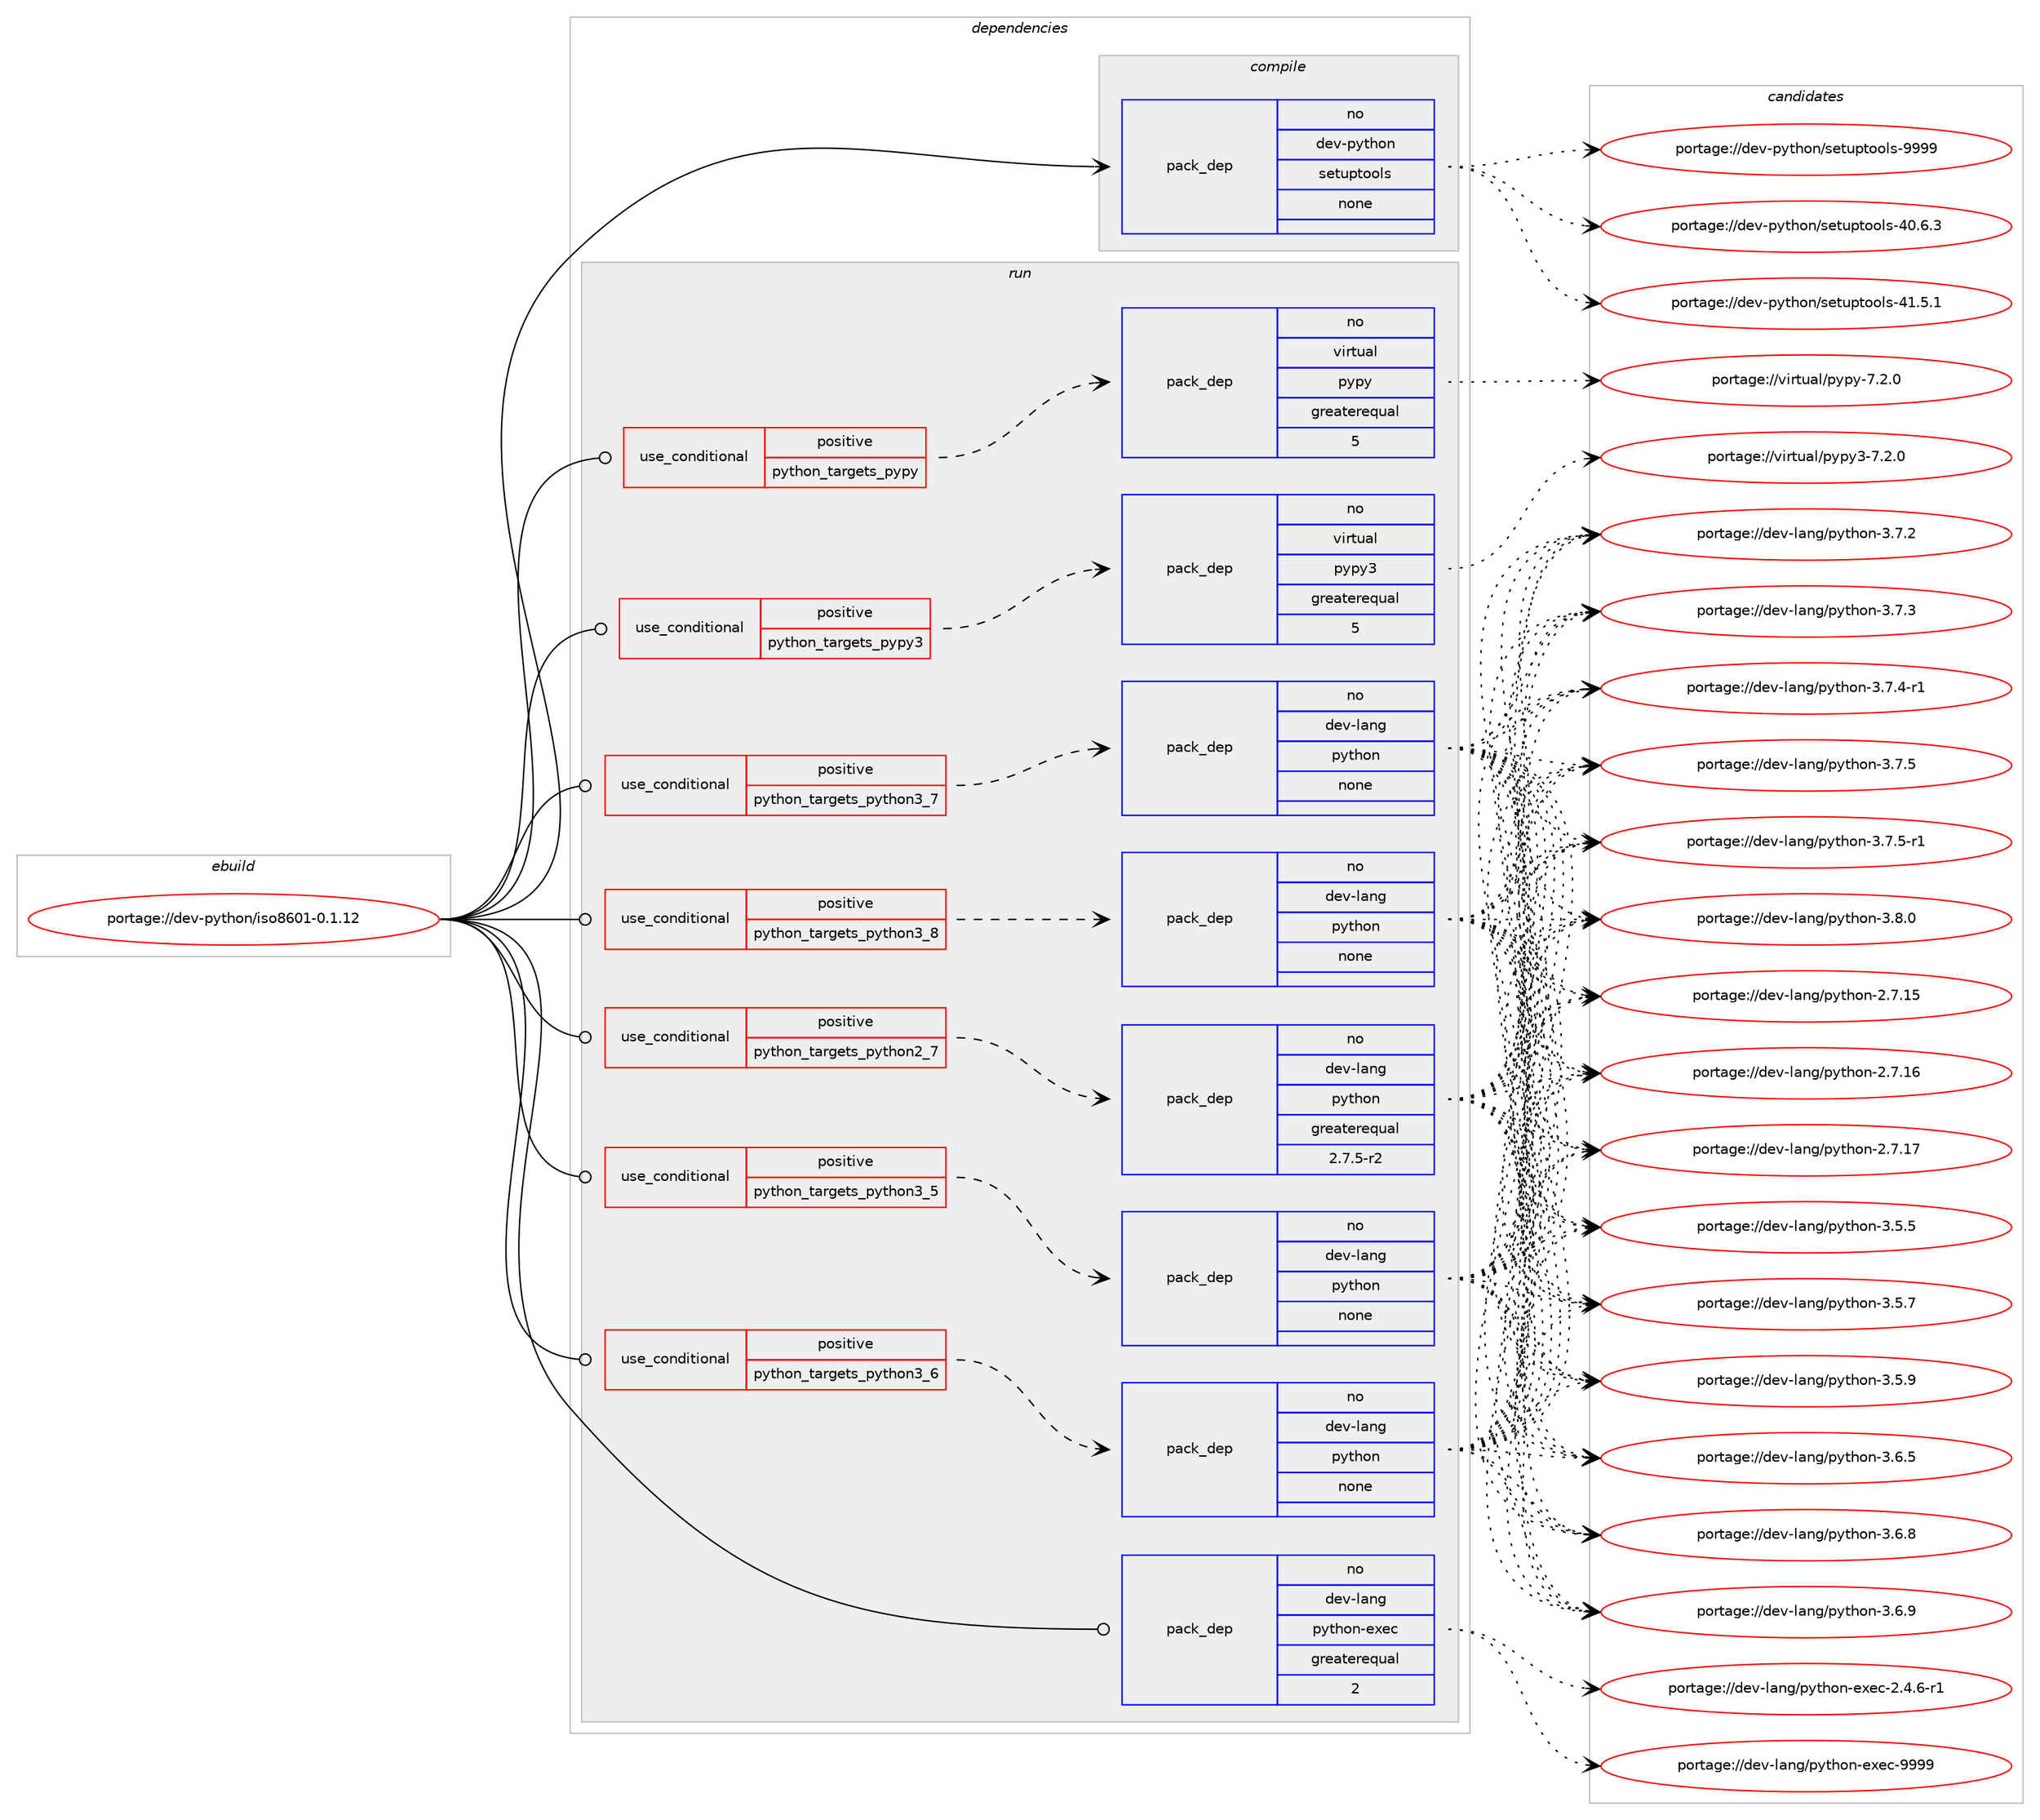 digraph prolog {

# *************
# Graph options
# *************

newrank=true;
concentrate=true;
compound=true;
graph [rankdir=LR,fontname=Helvetica,fontsize=10,ranksep=1.5];#, ranksep=2.5, nodesep=0.2];
edge  [arrowhead=vee];
node  [fontname=Helvetica,fontsize=10];

# **********
# The ebuild
# **********

subgraph cluster_leftcol {
color=gray;
rank=same;
label=<<i>ebuild</i>>;
id [label="portage://dev-python/iso8601-0.1.12", color=red, width=4, href="../dev-python/iso8601-0.1.12.svg"];
}

# ****************
# The dependencies
# ****************

subgraph cluster_midcol {
color=gray;
label=<<i>dependencies</i>>;
subgraph cluster_compile {
fillcolor="#eeeeee";
style=filled;
label=<<i>compile</i>>;
subgraph pack111367 {
dependency145032 [label=<<TABLE BORDER="0" CELLBORDER="1" CELLSPACING="0" CELLPADDING="4" WIDTH="220"><TR><TD ROWSPAN="6" CELLPADDING="30">pack_dep</TD></TR><TR><TD WIDTH="110">no</TD></TR><TR><TD>dev-python</TD></TR><TR><TD>setuptools</TD></TR><TR><TD>none</TD></TR><TR><TD></TD></TR></TABLE>>, shape=none, color=blue];
}
id:e -> dependency145032:w [weight=20,style="solid",arrowhead="vee"];
}
subgraph cluster_compileandrun {
fillcolor="#eeeeee";
style=filled;
label=<<i>compile and run</i>>;
}
subgraph cluster_run {
fillcolor="#eeeeee";
style=filled;
label=<<i>run</i>>;
subgraph cond30345 {
dependency145033 [label=<<TABLE BORDER="0" CELLBORDER="1" CELLSPACING="0" CELLPADDING="4"><TR><TD ROWSPAN="3" CELLPADDING="10">use_conditional</TD></TR><TR><TD>positive</TD></TR><TR><TD>python_targets_pypy</TD></TR></TABLE>>, shape=none, color=red];
subgraph pack111368 {
dependency145034 [label=<<TABLE BORDER="0" CELLBORDER="1" CELLSPACING="0" CELLPADDING="4" WIDTH="220"><TR><TD ROWSPAN="6" CELLPADDING="30">pack_dep</TD></TR><TR><TD WIDTH="110">no</TD></TR><TR><TD>virtual</TD></TR><TR><TD>pypy</TD></TR><TR><TD>greaterequal</TD></TR><TR><TD>5</TD></TR></TABLE>>, shape=none, color=blue];
}
dependency145033:e -> dependency145034:w [weight=20,style="dashed",arrowhead="vee"];
}
id:e -> dependency145033:w [weight=20,style="solid",arrowhead="odot"];
subgraph cond30346 {
dependency145035 [label=<<TABLE BORDER="0" CELLBORDER="1" CELLSPACING="0" CELLPADDING="4"><TR><TD ROWSPAN="3" CELLPADDING="10">use_conditional</TD></TR><TR><TD>positive</TD></TR><TR><TD>python_targets_pypy3</TD></TR></TABLE>>, shape=none, color=red];
subgraph pack111369 {
dependency145036 [label=<<TABLE BORDER="0" CELLBORDER="1" CELLSPACING="0" CELLPADDING="4" WIDTH="220"><TR><TD ROWSPAN="6" CELLPADDING="30">pack_dep</TD></TR><TR><TD WIDTH="110">no</TD></TR><TR><TD>virtual</TD></TR><TR><TD>pypy3</TD></TR><TR><TD>greaterequal</TD></TR><TR><TD>5</TD></TR></TABLE>>, shape=none, color=blue];
}
dependency145035:e -> dependency145036:w [weight=20,style="dashed",arrowhead="vee"];
}
id:e -> dependency145035:w [weight=20,style="solid",arrowhead="odot"];
subgraph cond30347 {
dependency145037 [label=<<TABLE BORDER="0" CELLBORDER="1" CELLSPACING="0" CELLPADDING="4"><TR><TD ROWSPAN="3" CELLPADDING="10">use_conditional</TD></TR><TR><TD>positive</TD></TR><TR><TD>python_targets_python2_7</TD></TR></TABLE>>, shape=none, color=red];
subgraph pack111370 {
dependency145038 [label=<<TABLE BORDER="0" CELLBORDER="1" CELLSPACING="0" CELLPADDING="4" WIDTH="220"><TR><TD ROWSPAN="6" CELLPADDING="30">pack_dep</TD></TR><TR><TD WIDTH="110">no</TD></TR><TR><TD>dev-lang</TD></TR><TR><TD>python</TD></TR><TR><TD>greaterequal</TD></TR><TR><TD>2.7.5-r2</TD></TR></TABLE>>, shape=none, color=blue];
}
dependency145037:e -> dependency145038:w [weight=20,style="dashed",arrowhead="vee"];
}
id:e -> dependency145037:w [weight=20,style="solid",arrowhead="odot"];
subgraph cond30348 {
dependency145039 [label=<<TABLE BORDER="0" CELLBORDER="1" CELLSPACING="0" CELLPADDING="4"><TR><TD ROWSPAN="3" CELLPADDING="10">use_conditional</TD></TR><TR><TD>positive</TD></TR><TR><TD>python_targets_python3_5</TD></TR></TABLE>>, shape=none, color=red];
subgraph pack111371 {
dependency145040 [label=<<TABLE BORDER="0" CELLBORDER="1" CELLSPACING="0" CELLPADDING="4" WIDTH="220"><TR><TD ROWSPAN="6" CELLPADDING="30">pack_dep</TD></TR><TR><TD WIDTH="110">no</TD></TR><TR><TD>dev-lang</TD></TR><TR><TD>python</TD></TR><TR><TD>none</TD></TR><TR><TD></TD></TR></TABLE>>, shape=none, color=blue];
}
dependency145039:e -> dependency145040:w [weight=20,style="dashed",arrowhead="vee"];
}
id:e -> dependency145039:w [weight=20,style="solid",arrowhead="odot"];
subgraph cond30349 {
dependency145041 [label=<<TABLE BORDER="0" CELLBORDER="1" CELLSPACING="0" CELLPADDING="4"><TR><TD ROWSPAN="3" CELLPADDING="10">use_conditional</TD></TR><TR><TD>positive</TD></TR><TR><TD>python_targets_python3_6</TD></TR></TABLE>>, shape=none, color=red];
subgraph pack111372 {
dependency145042 [label=<<TABLE BORDER="0" CELLBORDER="1" CELLSPACING="0" CELLPADDING="4" WIDTH="220"><TR><TD ROWSPAN="6" CELLPADDING="30">pack_dep</TD></TR><TR><TD WIDTH="110">no</TD></TR><TR><TD>dev-lang</TD></TR><TR><TD>python</TD></TR><TR><TD>none</TD></TR><TR><TD></TD></TR></TABLE>>, shape=none, color=blue];
}
dependency145041:e -> dependency145042:w [weight=20,style="dashed",arrowhead="vee"];
}
id:e -> dependency145041:w [weight=20,style="solid",arrowhead="odot"];
subgraph cond30350 {
dependency145043 [label=<<TABLE BORDER="0" CELLBORDER="1" CELLSPACING="0" CELLPADDING="4"><TR><TD ROWSPAN="3" CELLPADDING="10">use_conditional</TD></TR><TR><TD>positive</TD></TR><TR><TD>python_targets_python3_7</TD></TR></TABLE>>, shape=none, color=red];
subgraph pack111373 {
dependency145044 [label=<<TABLE BORDER="0" CELLBORDER="1" CELLSPACING="0" CELLPADDING="4" WIDTH="220"><TR><TD ROWSPAN="6" CELLPADDING="30">pack_dep</TD></TR><TR><TD WIDTH="110">no</TD></TR><TR><TD>dev-lang</TD></TR><TR><TD>python</TD></TR><TR><TD>none</TD></TR><TR><TD></TD></TR></TABLE>>, shape=none, color=blue];
}
dependency145043:e -> dependency145044:w [weight=20,style="dashed",arrowhead="vee"];
}
id:e -> dependency145043:w [weight=20,style="solid",arrowhead="odot"];
subgraph cond30351 {
dependency145045 [label=<<TABLE BORDER="0" CELLBORDER="1" CELLSPACING="0" CELLPADDING="4"><TR><TD ROWSPAN="3" CELLPADDING="10">use_conditional</TD></TR><TR><TD>positive</TD></TR><TR><TD>python_targets_python3_8</TD></TR></TABLE>>, shape=none, color=red];
subgraph pack111374 {
dependency145046 [label=<<TABLE BORDER="0" CELLBORDER="1" CELLSPACING="0" CELLPADDING="4" WIDTH="220"><TR><TD ROWSPAN="6" CELLPADDING="30">pack_dep</TD></TR><TR><TD WIDTH="110">no</TD></TR><TR><TD>dev-lang</TD></TR><TR><TD>python</TD></TR><TR><TD>none</TD></TR><TR><TD></TD></TR></TABLE>>, shape=none, color=blue];
}
dependency145045:e -> dependency145046:w [weight=20,style="dashed",arrowhead="vee"];
}
id:e -> dependency145045:w [weight=20,style="solid",arrowhead="odot"];
subgraph pack111375 {
dependency145047 [label=<<TABLE BORDER="0" CELLBORDER="1" CELLSPACING="0" CELLPADDING="4" WIDTH="220"><TR><TD ROWSPAN="6" CELLPADDING="30">pack_dep</TD></TR><TR><TD WIDTH="110">no</TD></TR><TR><TD>dev-lang</TD></TR><TR><TD>python-exec</TD></TR><TR><TD>greaterequal</TD></TR><TR><TD>2</TD></TR></TABLE>>, shape=none, color=blue];
}
id:e -> dependency145047:w [weight=20,style="solid",arrowhead="odot"];
}
}

# **************
# The candidates
# **************

subgraph cluster_choices {
rank=same;
color=gray;
label=<<i>candidates</i>>;

subgraph choice111367 {
color=black;
nodesep=1;
choiceportage100101118451121211161041111104711510111611711211611111110811545524846544651 [label="portage://dev-python/setuptools-40.6.3", color=red, width=4,href="../dev-python/setuptools-40.6.3.svg"];
choiceportage100101118451121211161041111104711510111611711211611111110811545524946534649 [label="portage://dev-python/setuptools-41.5.1", color=red, width=4,href="../dev-python/setuptools-41.5.1.svg"];
choiceportage10010111845112121116104111110471151011161171121161111111081154557575757 [label="portage://dev-python/setuptools-9999", color=red, width=4,href="../dev-python/setuptools-9999.svg"];
dependency145032:e -> choiceportage100101118451121211161041111104711510111611711211611111110811545524846544651:w [style=dotted,weight="100"];
dependency145032:e -> choiceportage100101118451121211161041111104711510111611711211611111110811545524946534649:w [style=dotted,weight="100"];
dependency145032:e -> choiceportage10010111845112121116104111110471151011161171121161111111081154557575757:w [style=dotted,weight="100"];
}
subgraph choice111368 {
color=black;
nodesep=1;
choiceportage1181051141161179710847112121112121455546504648 [label="portage://virtual/pypy-7.2.0", color=red, width=4,href="../virtual/pypy-7.2.0.svg"];
dependency145034:e -> choiceportage1181051141161179710847112121112121455546504648:w [style=dotted,weight="100"];
}
subgraph choice111369 {
color=black;
nodesep=1;
choiceportage118105114116117971084711212111212151455546504648 [label="portage://virtual/pypy3-7.2.0", color=red, width=4,href="../virtual/pypy3-7.2.0.svg"];
dependency145036:e -> choiceportage118105114116117971084711212111212151455546504648:w [style=dotted,weight="100"];
}
subgraph choice111370 {
color=black;
nodesep=1;
choiceportage10010111845108971101034711212111610411111045504655464953 [label="portage://dev-lang/python-2.7.15", color=red, width=4,href="../dev-lang/python-2.7.15.svg"];
choiceportage10010111845108971101034711212111610411111045504655464954 [label="portage://dev-lang/python-2.7.16", color=red, width=4,href="../dev-lang/python-2.7.16.svg"];
choiceportage10010111845108971101034711212111610411111045504655464955 [label="portage://dev-lang/python-2.7.17", color=red, width=4,href="../dev-lang/python-2.7.17.svg"];
choiceportage100101118451089711010347112121116104111110455146534653 [label="portage://dev-lang/python-3.5.5", color=red, width=4,href="../dev-lang/python-3.5.5.svg"];
choiceportage100101118451089711010347112121116104111110455146534655 [label="portage://dev-lang/python-3.5.7", color=red, width=4,href="../dev-lang/python-3.5.7.svg"];
choiceportage100101118451089711010347112121116104111110455146534657 [label="portage://dev-lang/python-3.5.9", color=red, width=4,href="../dev-lang/python-3.5.9.svg"];
choiceportage100101118451089711010347112121116104111110455146544653 [label="portage://dev-lang/python-3.6.5", color=red, width=4,href="../dev-lang/python-3.6.5.svg"];
choiceportage100101118451089711010347112121116104111110455146544656 [label="portage://dev-lang/python-3.6.8", color=red, width=4,href="../dev-lang/python-3.6.8.svg"];
choiceportage100101118451089711010347112121116104111110455146544657 [label="portage://dev-lang/python-3.6.9", color=red, width=4,href="../dev-lang/python-3.6.9.svg"];
choiceportage100101118451089711010347112121116104111110455146554650 [label="portage://dev-lang/python-3.7.2", color=red, width=4,href="../dev-lang/python-3.7.2.svg"];
choiceportage100101118451089711010347112121116104111110455146554651 [label="portage://dev-lang/python-3.7.3", color=red, width=4,href="../dev-lang/python-3.7.3.svg"];
choiceportage1001011184510897110103471121211161041111104551465546524511449 [label="portage://dev-lang/python-3.7.4-r1", color=red, width=4,href="../dev-lang/python-3.7.4-r1.svg"];
choiceportage100101118451089711010347112121116104111110455146554653 [label="portage://dev-lang/python-3.7.5", color=red, width=4,href="../dev-lang/python-3.7.5.svg"];
choiceportage1001011184510897110103471121211161041111104551465546534511449 [label="portage://dev-lang/python-3.7.5-r1", color=red, width=4,href="../dev-lang/python-3.7.5-r1.svg"];
choiceportage100101118451089711010347112121116104111110455146564648 [label="portage://dev-lang/python-3.8.0", color=red, width=4,href="../dev-lang/python-3.8.0.svg"];
dependency145038:e -> choiceportage10010111845108971101034711212111610411111045504655464953:w [style=dotted,weight="100"];
dependency145038:e -> choiceportage10010111845108971101034711212111610411111045504655464954:w [style=dotted,weight="100"];
dependency145038:e -> choiceportage10010111845108971101034711212111610411111045504655464955:w [style=dotted,weight="100"];
dependency145038:e -> choiceportage100101118451089711010347112121116104111110455146534653:w [style=dotted,weight="100"];
dependency145038:e -> choiceportage100101118451089711010347112121116104111110455146534655:w [style=dotted,weight="100"];
dependency145038:e -> choiceportage100101118451089711010347112121116104111110455146534657:w [style=dotted,weight="100"];
dependency145038:e -> choiceportage100101118451089711010347112121116104111110455146544653:w [style=dotted,weight="100"];
dependency145038:e -> choiceportage100101118451089711010347112121116104111110455146544656:w [style=dotted,weight="100"];
dependency145038:e -> choiceportage100101118451089711010347112121116104111110455146544657:w [style=dotted,weight="100"];
dependency145038:e -> choiceportage100101118451089711010347112121116104111110455146554650:w [style=dotted,weight="100"];
dependency145038:e -> choiceportage100101118451089711010347112121116104111110455146554651:w [style=dotted,weight="100"];
dependency145038:e -> choiceportage1001011184510897110103471121211161041111104551465546524511449:w [style=dotted,weight="100"];
dependency145038:e -> choiceportage100101118451089711010347112121116104111110455146554653:w [style=dotted,weight="100"];
dependency145038:e -> choiceportage1001011184510897110103471121211161041111104551465546534511449:w [style=dotted,weight="100"];
dependency145038:e -> choiceportage100101118451089711010347112121116104111110455146564648:w [style=dotted,weight="100"];
}
subgraph choice111371 {
color=black;
nodesep=1;
choiceportage10010111845108971101034711212111610411111045504655464953 [label="portage://dev-lang/python-2.7.15", color=red, width=4,href="../dev-lang/python-2.7.15.svg"];
choiceportage10010111845108971101034711212111610411111045504655464954 [label="portage://dev-lang/python-2.7.16", color=red, width=4,href="../dev-lang/python-2.7.16.svg"];
choiceportage10010111845108971101034711212111610411111045504655464955 [label="portage://dev-lang/python-2.7.17", color=red, width=4,href="../dev-lang/python-2.7.17.svg"];
choiceportage100101118451089711010347112121116104111110455146534653 [label="portage://dev-lang/python-3.5.5", color=red, width=4,href="../dev-lang/python-3.5.5.svg"];
choiceportage100101118451089711010347112121116104111110455146534655 [label="portage://dev-lang/python-3.5.7", color=red, width=4,href="../dev-lang/python-3.5.7.svg"];
choiceportage100101118451089711010347112121116104111110455146534657 [label="portage://dev-lang/python-3.5.9", color=red, width=4,href="../dev-lang/python-3.5.9.svg"];
choiceportage100101118451089711010347112121116104111110455146544653 [label="portage://dev-lang/python-3.6.5", color=red, width=4,href="../dev-lang/python-3.6.5.svg"];
choiceportage100101118451089711010347112121116104111110455146544656 [label="portage://dev-lang/python-3.6.8", color=red, width=4,href="../dev-lang/python-3.6.8.svg"];
choiceportage100101118451089711010347112121116104111110455146544657 [label="portage://dev-lang/python-3.6.9", color=red, width=4,href="../dev-lang/python-3.6.9.svg"];
choiceportage100101118451089711010347112121116104111110455146554650 [label="portage://dev-lang/python-3.7.2", color=red, width=4,href="../dev-lang/python-3.7.2.svg"];
choiceportage100101118451089711010347112121116104111110455146554651 [label="portage://dev-lang/python-3.7.3", color=red, width=4,href="../dev-lang/python-3.7.3.svg"];
choiceportage1001011184510897110103471121211161041111104551465546524511449 [label="portage://dev-lang/python-3.7.4-r1", color=red, width=4,href="../dev-lang/python-3.7.4-r1.svg"];
choiceportage100101118451089711010347112121116104111110455146554653 [label="portage://dev-lang/python-3.7.5", color=red, width=4,href="../dev-lang/python-3.7.5.svg"];
choiceportage1001011184510897110103471121211161041111104551465546534511449 [label="portage://dev-lang/python-3.7.5-r1", color=red, width=4,href="../dev-lang/python-3.7.5-r1.svg"];
choiceportage100101118451089711010347112121116104111110455146564648 [label="portage://dev-lang/python-3.8.0", color=red, width=4,href="../dev-lang/python-3.8.0.svg"];
dependency145040:e -> choiceportage10010111845108971101034711212111610411111045504655464953:w [style=dotted,weight="100"];
dependency145040:e -> choiceportage10010111845108971101034711212111610411111045504655464954:w [style=dotted,weight="100"];
dependency145040:e -> choiceportage10010111845108971101034711212111610411111045504655464955:w [style=dotted,weight="100"];
dependency145040:e -> choiceportage100101118451089711010347112121116104111110455146534653:w [style=dotted,weight="100"];
dependency145040:e -> choiceportage100101118451089711010347112121116104111110455146534655:w [style=dotted,weight="100"];
dependency145040:e -> choiceportage100101118451089711010347112121116104111110455146534657:w [style=dotted,weight="100"];
dependency145040:e -> choiceportage100101118451089711010347112121116104111110455146544653:w [style=dotted,weight="100"];
dependency145040:e -> choiceportage100101118451089711010347112121116104111110455146544656:w [style=dotted,weight="100"];
dependency145040:e -> choiceportage100101118451089711010347112121116104111110455146544657:w [style=dotted,weight="100"];
dependency145040:e -> choiceportage100101118451089711010347112121116104111110455146554650:w [style=dotted,weight="100"];
dependency145040:e -> choiceportage100101118451089711010347112121116104111110455146554651:w [style=dotted,weight="100"];
dependency145040:e -> choiceportage1001011184510897110103471121211161041111104551465546524511449:w [style=dotted,weight="100"];
dependency145040:e -> choiceportage100101118451089711010347112121116104111110455146554653:w [style=dotted,weight="100"];
dependency145040:e -> choiceportage1001011184510897110103471121211161041111104551465546534511449:w [style=dotted,weight="100"];
dependency145040:e -> choiceportage100101118451089711010347112121116104111110455146564648:w [style=dotted,weight="100"];
}
subgraph choice111372 {
color=black;
nodesep=1;
choiceportage10010111845108971101034711212111610411111045504655464953 [label="portage://dev-lang/python-2.7.15", color=red, width=4,href="../dev-lang/python-2.7.15.svg"];
choiceportage10010111845108971101034711212111610411111045504655464954 [label="portage://dev-lang/python-2.7.16", color=red, width=4,href="../dev-lang/python-2.7.16.svg"];
choiceportage10010111845108971101034711212111610411111045504655464955 [label="portage://dev-lang/python-2.7.17", color=red, width=4,href="../dev-lang/python-2.7.17.svg"];
choiceportage100101118451089711010347112121116104111110455146534653 [label="portage://dev-lang/python-3.5.5", color=red, width=4,href="../dev-lang/python-3.5.5.svg"];
choiceportage100101118451089711010347112121116104111110455146534655 [label="portage://dev-lang/python-3.5.7", color=red, width=4,href="../dev-lang/python-3.5.7.svg"];
choiceportage100101118451089711010347112121116104111110455146534657 [label="portage://dev-lang/python-3.5.9", color=red, width=4,href="../dev-lang/python-3.5.9.svg"];
choiceportage100101118451089711010347112121116104111110455146544653 [label="portage://dev-lang/python-3.6.5", color=red, width=4,href="../dev-lang/python-3.6.5.svg"];
choiceportage100101118451089711010347112121116104111110455146544656 [label="portage://dev-lang/python-3.6.8", color=red, width=4,href="../dev-lang/python-3.6.8.svg"];
choiceportage100101118451089711010347112121116104111110455146544657 [label="portage://dev-lang/python-3.6.9", color=red, width=4,href="../dev-lang/python-3.6.9.svg"];
choiceportage100101118451089711010347112121116104111110455146554650 [label="portage://dev-lang/python-3.7.2", color=red, width=4,href="../dev-lang/python-3.7.2.svg"];
choiceportage100101118451089711010347112121116104111110455146554651 [label="portage://dev-lang/python-3.7.3", color=red, width=4,href="../dev-lang/python-3.7.3.svg"];
choiceportage1001011184510897110103471121211161041111104551465546524511449 [label="portage://dev-lang/python-3.7.4-r1", color=red, width=4,href="../dev-lang/python-3.7.4-r1.svg"];
choiceportage100101118451089711010347112121116104111110455146554653 [label="portage://dev-lang/python-3.7.5", color=red, width=4,href="../dev-lang/python-3.7.5.svg"];
choiceportage1001011184510897110103471121211161041111104551465546534511449 [label="portage://dev-lang/python-3.7.5-r1", color=red, width=4,href="../dev-lang/python-3.7.5-r1.svg"];
choiceportage100101118451089711010347112121116104111110455146564648 [label="portage://dev-lang/python-3.8.0", color=red, width=4,href="../dev-lang/python-3.8.0.svg"];
dependency145042:e -> choiceportage10010111845108971101034711212111610411111045504655464953:w [style=dotted,weight="100"];
dependency145042:e -> choiceportage10010111845108971101034711212111610411111045504655464954:w [style=dotted,weight="100"];
dependency145042:e -> choiceportage10010111845108971101034711212111610411111045504655464955:w [style=dotted,weight="100"];
dependency145042:e -> choiceportage100101118451089711010347112121116104111110455146534653:w [style=dotted,weight="100"];
dependency145042:e -> choiceportage100101118451089711010347112121116104111110455146534655:w [style=dotted,weight="100"];
dependency145042:e -> choiceportage100101118451089711010347112121116104111110455146534657:w [style=dotted,weight="100"];
dependency145042:e -> choiceportage100101118451089711010347112121116104111110455146544653:w [style=dotted,weight="100"];
dependency145042:e -> choiceportage100101118451089711010347112121116104111110455146544656:w [style=dotted,weight="100"];
dependency145042:e -> choiceportage100101118451089711010347112121116104111110455146544657:w [style=dotted,weight="100"];
dependency145042:e -> choiceportage100101118451089711010347112121116104111110455146554650:w [style=dotted,weight="100"];
dependency145042:e -> choiceportage100101118451089711010347112121116104111110455146554651:w [style=dotted,weight="100"];
dependency145042:e -> choiceportage1001011184510897110103471121211161041111104551465546524511449:w [style=dotted,weight="100"];
dependency145042:e -> choiceportage100101118451089711010347112121116104111110455146554653:w [style=dotted,weight="100"];
dependency145042:e -> choiceportage1001011184510897110103471121211161041111104551465546534511449:w [style=dotted,weight="100"];
dependency145042:e -> choiceportage100101118451089711010347112121116104111110455146564648:w [style=dotted,weight="100"];
}
subgraph choice111373 {
color=black;
nodesep=1;
choiceportage10010111845108971101034711212111610411111045504655464953 [label="portage://dev-lang/python-2.7.15", color=red, width=4,href="../dev-lang/python-2.7.15.svg"];
choiceportage10010111845108971101034711212111610411111045504655464954 [label="portage://dev-lang/python-2.7.16", color=red, width=4,href="../dev-lang/python-2.7.16.svg"];
choiceportage10010111845108971101034711212111610411111045504655464955 [label="portage://dev-lang/python-2.7.17", color=red, width=4,href="../dev-lang/python-2.7.17.svg"];
choiceportage100101118451089711010347112121116104111110455146534653 [label="portage://dev-lang/python-3.5.5", color=red, width=4,href="../dev-lang/python-3.5.5.svg"];
choiceportage100101118451089711010347112121116104111110455146534655 [label="portage://dev-lang/python-3.5.7", color=red, width=4,href="../dev-lang/python-3.5.7.svg"];
choiceportage100101118451089711010347112121116104111110455146534657 [label="portage://dev-lang/python-3.5.9", color=red, width=4,href="../dev-lang/python-3.5.9.svg"];
choiceportage100101118451089711010347112121116104111110455146544653 [label="portage://dev-lang/python-3.6.5", color=red, width=4,href="../dev-lang/python-3.6.5.svg"];
choiceportage100101118451089711010347112121116104111110455146544656 [label="portage://dev-lang/python-3.6.8", color=red, width=4,href="../dev-lang/python-3.6.8.svg"];
choiceportage100101118451089711010347112121116104111110455146544657 [label="portage://dev-lang/python-3.6.9", color=red, width=4,href="../dev-lang/python-3.6.9.svg"];
choiceportage100101118451089711010347112121116104111110455146554650 [label="portage://dev-lang/python-3.7.2", color=red, width=4,href="../dev-lang/python-3.7.2.svg"];
choiceportage100101118451089711010347112121116104111110455146554651 [label="portage://dev-lang/python-3.7.3", color=red, width=4,href="../dev-lang/python-3.7.3.svg"];
choiceportage1001011184510897110103471121211161041111104551465546524511449 [label="portage://dev-lang/python-3.7.4-r1", color=red, width=4,href="../dev-lang/python-3.7.4-r1.svg"];
choiceportage100101118451089711010347112121116104111110455146554653 [label="portage://dev-lang/python-3.7.5", color=red, width=4,href="../dev-lang/python-3.7.5.svg"];
choiceportage1001011184510897110103471121211161041111104551465546534511449 [label="portage://dev-lang/python-3.7.5-r1", color=red, width=4,href="../dev-lang/python-3.7.5-r1.svg"];
choiceportage100101118451089711010347112121116104111110455146564648 [label="portage://dev-lang/python-3.8.0", color=red, width=4,href="../dev-lang/python-3.8.0.svg"];
dependency145044:e -> choiceportage10010111845108971101034711212111610411111045504655464953:w [style=dotted,weight="100"];
dependency145044:e -> choiceportage10010111845108971101034711212111610411111045504655464954:w [style=dotted,weight="100"];
dependency145044:e -> choiceportage10010111845108971101034711212111610411111045504655464955:w [style=dotted,weight="100"];
dependency145044:e -> choiceportage100101118451089711010347112121116104111110455146534653:w [style=dotted,weight="100"];
dependency145044:e -> choiceportage100101118451089711010347112121116104111110455146534655:w [style=dotted,weight="100"];
dependency145044:e -> choiceportage100101118451089711010347112121116104111110455146534657:w [style=dotted,weight="100"];
dependency145044:e -> choiceportage100101118451089711010347112121116104111110455146544653:w [style=dotted,weight="100"];
dependency145044:e -> choiceportage100101118451089711010347112121116104111110455146544656:w [style=dotted,weight="100"];
dependency145044:e -> choiceportage100101118451089711010347112121116104111110455146544657:w [style=dotted,weight="100"];
dependency145044:e -> choiceportage100101118451089711010347112121116104111110455146554650:w [style=dotted,weight="100"];
dependency145044:e -> choiceportage100101118451089711010347112121116104111110455146554651:w [style=dotted,weight="100"];
dependency145044:e -> choiceportage1001011184510897110103471121211161041111104551465546524511449:w [style=dotted,weight="100"];
dependency145044:e -> choiceportage100101118451089711010347112121116104111110455146554653:w [style=dotted,weight="100"];
dependency145044:e -> choiceportage1001011184510897110103471121211161041111104551465546534511449:w [style=dotted,weight="100"];
dependency145044:e -> choiceportage100101118451089711010347112121116104111110455146564648:w [style=dotted,weight="100"];
}
subgraph choice111374 {
color=black;
nodesep=1;
choiceportage10010111845108971101034711212111610411111045504655464953 [label="portage://dev-lang/python-2.7.15", color=red, width=4,href="../dev-lang/python-2.7.15.svg"];
choiceportage10010111845108971101034711212111610411111045504655464954 [label="portage://dev-lang/python-2.7.16", color=red, width=4,href="../dev-lang/python-2.7.16.svg"];
choiceportage10010111845108971101034711212111610411111045504655464955 [label="portage://dev-lang/python-2.7.17", color=red, width=4,href="../dev-lang/python-2.7.17.svg"];
choiceportage100101118451089711010347112121116104111110455146534653 [label="portage://dev-lang/python-3.5.5", color=red, width=4,href="../dev-lang/python-3.5.5.svg"];
choiceportage100101118451089711010347112121116104111110455146534655 [label="portage://dev-lang/python-3.5.7", color=red, width=4,href="../dev-lang/python-3.5.7.svg"];
choiceportage100101118451089711010347112121116104111110455146534657 [label="portage://dev-lang/python-3.5.9", color=red, width=4,href="../dev-lang/python-3.5.9.svg"];
choiceportage100101118451089711010347112121116104111110455146544653 [label="portage://dev-lang/python-3.6.5", color=red, width=4,href="../dev-lang/python-3.6.5.svg"];
choiceportage100101118451089711010347112121116104111110455146544656 [label="portage://dev-lang/python-3.6.8", color=red, width=4,href="../dev-lang/python-3.6.8.svg"];
choiceportage100101118451089711010347112121116104111110455146544657 [label="portage://dev-lang/python-3.6.9", color=red, width=4,href="../dev-lang/python-3.6.9.svg"];
choiceportage100101118451089711010347112121116104111110455146554650 [label="portage://dev-lang/python-3.7.2", color=red, width=4,href="../dev-lang/python-3.7.2.svg"];
choiceportage100101118451089711010347112121116104111110455146554651 [label="portage://dev-lang/python-3.7.3", color=red, width=4,href="../dev-lang/python-3.7.3.svg"];
choiceportage1001011184510897110103471121211161041111104551465546524511449 [label="portage://dev-lang/python-3.7.4-r1", color=red, width=4,href="../dev-lang/python-3.7.4-r1.svg"];
choiceportage100101118451089711010347112121116104111110455146554653 [label="portage://dev-lang/python-3.7.5", color=red, width=4,href="../dev-lang/python-3.7.5.svg"];
choiceportage1001011184510897110103471121211161041111104551465546534511449 [label="portage://dev-lang/python-3.7.5-r1", color=red, width=4,href="../dev-lang/python-3.7.5-r1.svg"];
choiceportage100101118451089711010347112121116104111110455146564648 [label="portage://dev-lang/python-3.8.0", color=red, width=4,href="../dev-lang/python-3.8.0.svg"];
dependency145046:e -> choiceportage10010111845108971101034711212111610411111045504655464953:w [style=dotted,weight="100"];
dependency145046:e -> choiceportage10010111845108971101034711212111610411111045504655464954:w [style=dotted,weight="100"];
dependency145046:e -> choiceportage10010111845108971101034711212111610411111045504655464955:w [style=dotted,weight="100"];
dependency145046:e -> choiceportage100101118451089711010347112121116104111110455146534653:w [style=dotted,weight="100"];
dependency145046:e -> choiceportage100101118451089711010347112121116104111110455146534655:w [style=dotted,weight="100"];
dependency145046:e -> choiceportage100101118451089711010347112121116104111110455146534657:w [style=dotted,weight="100"];
dependency145046:e -> choiceportage100101118451089711010347112121116104111110455146544653:w [style=dotted,weight="100"];
dependency145046:e -> choiceportage100101118451089711010347112121116104111110455146544656:w [style=dotted,weight="100"];
dependency145046:e -> choiceportage100101118451089711010347112121116104111110455146544657:w [style=dotted,weight="100"];
dependency145046:e -> choiceportage100101118451089711010347112121116104111110455146554650:w [style=dotted,weight="100"];
dependency145046:e -> choiceportage100101118451089711010347112121116104111110455146554651:w [style=dotted,weight="100"];
dependency145046:e -> choiceportage1001011184510897110103471121211161041111104551465546524511449:w [style=dotted,weight="100"];
dependency145046:e -> choiceportage100101118451089711010347112121116104111110455146554653:w [style=dotted,weight="100"];
dependency145046:e -> choiceportage1001011184510897110103471121211161041111104551465546534511449:w [style=dotted,weight="100"];
dependency145046:e -> choiceportage100101118451089711010347112121116104111110455146564648:w [style=dotted,weight="100"];
}
subgraph choice111375 {
color=black;
nodesep=1;
choiceportage10010111845108971101034711212111610411111045101120101994550465246544511449 [label="portage://dev-lang/python-exec-2.4.6-r1", color=red, width=4,href="../dev-lang/python-exec-2.4.6-r1.svg"];
choiceportage10010111845108971101034711212111610411111045101120101994557575757 [label="portage://dev-lang/python-exec-9999", color=red, width=4,href="../dev-lang/python-exec-9999.svg"];
dependency145047:e -> choiceportage10010111845108971101034711212111610411111045101120101994550465246544511449:w [style=dotted,weight="100"];
dependency145047:e -> choiceportage10010111845108971101034711212111610411111045101120101994557575757:w [style=dotted,weight="100"];
}
}

}
